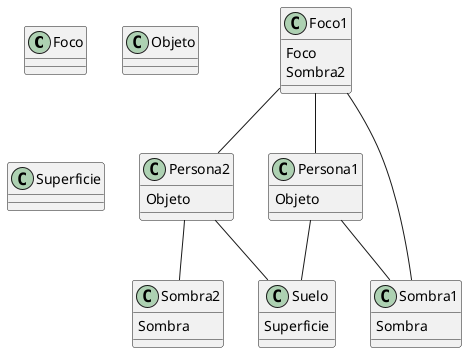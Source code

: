 @startuml

Class Foco{
}
Class Objeto{
} 
Class Superficie{
}

Persona1 : Objeto
Persona2 : Objeto
Suelo : Superficie
Sombra1 : Sombra
Sombra2 : Sombra
Foco1 : Foco

Foco1 -- Persona1
Foco1 -- Persona2
Foco1 -- Sombra1
Foco1 : Sombra2
Persona1 -- Sombra1
Persona2 -- Sombra2
Persona1 -- Suelo
Persona2 -- Suelo

@enduml